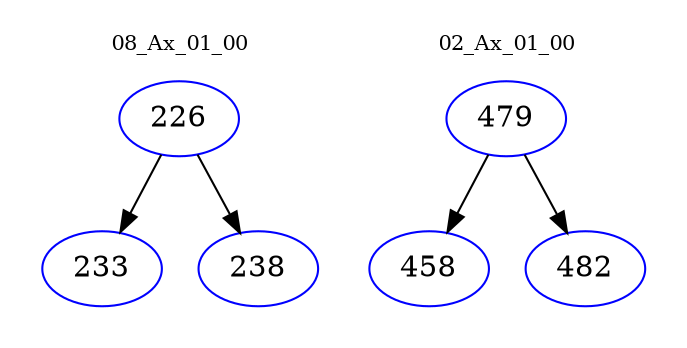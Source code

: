 digraph{
subgraph cluster_0 {
color = white
label = "08_Ax_01_00";
fontsize=10;
T0_226 [label="226", color="blue"]
T0_226 -> T0_233 [color="black"]
T0_233 [label="233", color="blue"]
T0_226 -> T0_238 [color="black"]
T0_238 [label="238", color="blue"]
}
subgraph cluster_1 {
color = white
label = "02_Ax_01_00";
fontsize=10;
T1_479 [label="479", color="blue"]
T1_479 -> T1_458 [color="black"]
T1_458 [label="458", color="blue"]
T1_479 -> T1_482 [color="black"]
T1_482 [label="482", color="blue"]
}
}
